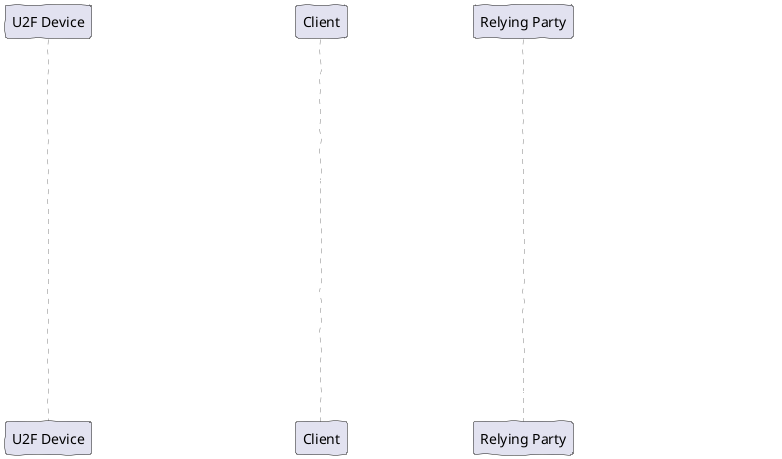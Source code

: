 @startuml

participant "Relying Party" as R order 60
participant Client as C order 40
participant "U2F Device" as U order 20

skinparam backgroundColor transparent
skinparam handwritten true

skinparam sequence {
ArrowColor White
ArrowFontName Ubuntu Monospace
ArrowFontColor White
  
LifeLineBorderColor Grey
LifeLineBackgroundColor #A9DCDF

ParticipantBorderColor White
ParticipantBackgroundColor #111111
ParticipantFontName Ubuntu Monospace
ParticipantFontSize 17
ParticipantFontColor White
}

C -> R: login attempt

C <- R: handle //h//, app id //id//, challenge

C -> C: check //id//

U <- C: //h//, //id//, //c// = (challenge, origin, channel id, ...)

U -> U: - lookup the private key associated with //h//\n- increment counter //cnt//\n- compute //s// = signature(//id//, //c//, //cnt//)

U -> C: //cnt//, //s//

C -> R: //cnt//, //c//, //s//

R -> R: - lookup the public key associated with //h//\n- check //s// using the public key\n- verify origin, channel id, //cnt//

@enduml
